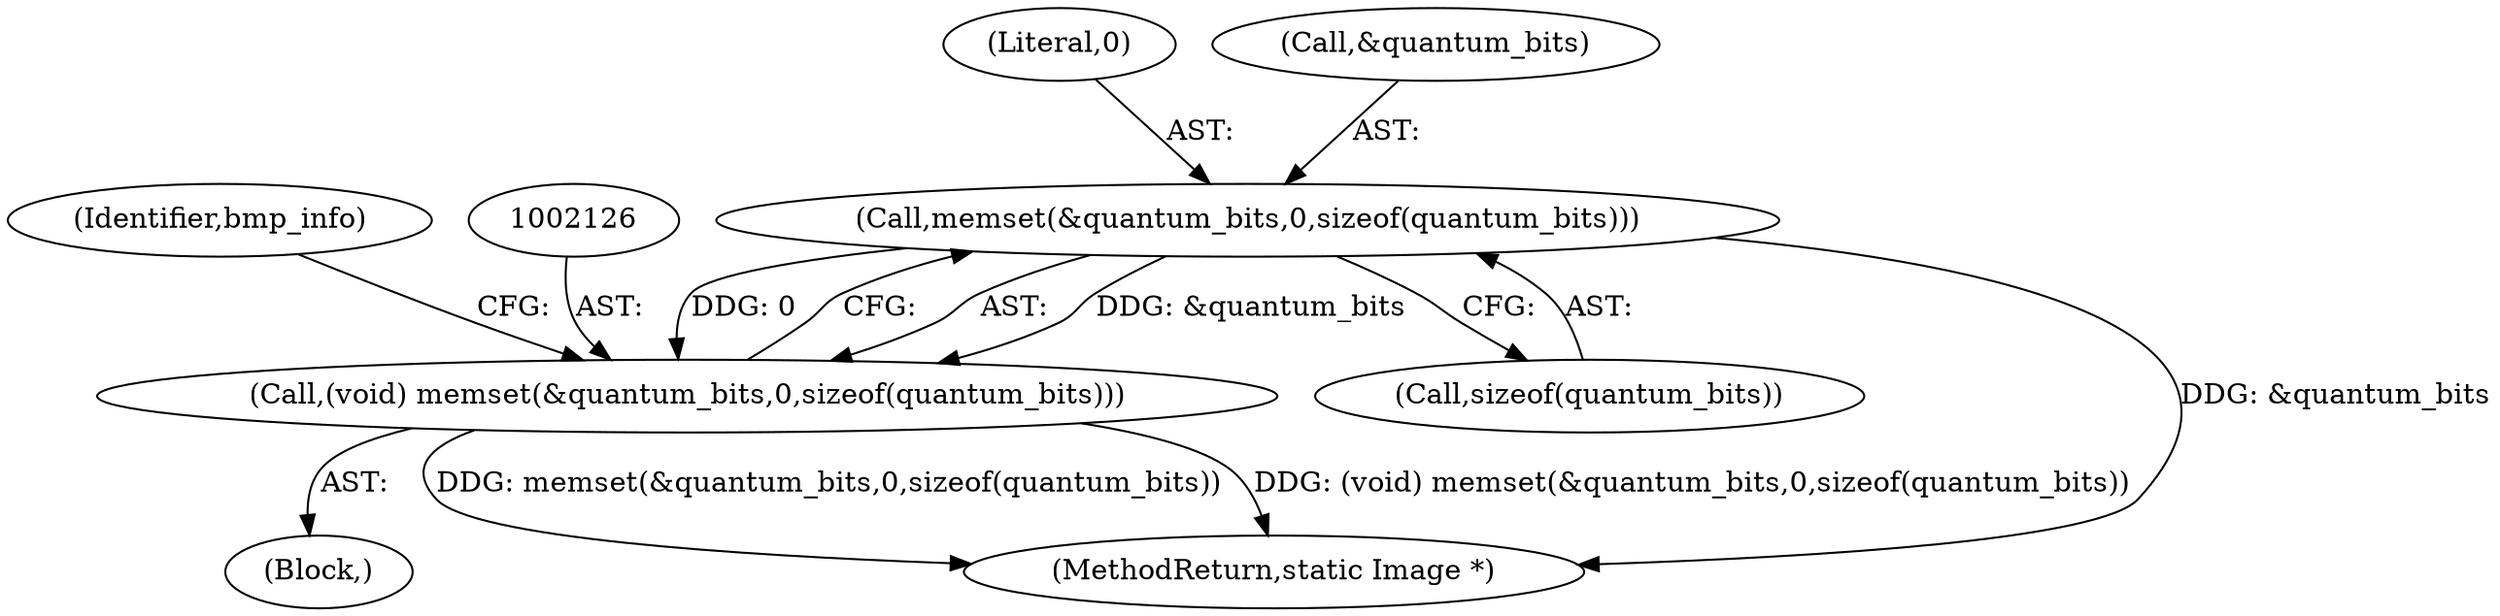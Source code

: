 digraph "0_ImageMagick_fe3066122ef72c82415811d25e9e3fad622c0a99@API" {
"1002127" [label="(Call,memset(&quantum_bits,0,sizeof(quantum_bits)))"];
"1002125" [label="(Call,(void) memset(&quantum_bits,0,sizeof(quantum_bits)))"];
"1002127" [label="(Call,memset(&quantum_bits,0,sizeof(quantum_bits)))"];
"1002125" [label="(Call,(void) memset(&quantum_bits,0,sizeof(quantum_bits)))"];
"1002137" [label="(Identifier,bmp_info)"];
"1002130" [label="(Literal,0)"];
"1002131" [label="(Call,sizeof(quantum_bits))"];
"1004108" [label="(MethodReturn,static Image *)"];
"1002128" [label="(Call,&quantum_bits)"];
"1000254" [label="(Block,)"];
"1002127" -> "1002125"  [label="AST: "];
"1002127" -> "1002131"  [label="CFG: "];
"1002128" -> "1002127"  [label="AST: "];
"1002130" -> "1002127"  [label="AST: "];
"1002131" -> "1002127"  [label="AST: "];
"1002125" -> "1002127"  [label="CFG: "];
"1002127" -> "1004108"  [label="DDG: &quantum_bits"];
"1002127" -> "1002125"  [label="DDG: &quantum_bits"];
"1002127" -> "1002125"  [label="DDG: 0"];
"1002125" -> "1000254"  [label="AST: "];
"1002126" -> "1002125"  [label="AST: "];
"1002137" -> "1002125"  [label="CFG: "];
"1002125" -> "1004108"  [label="DDG: (void) memset(&quantum_bits,0,sizeof(quantum_bits))"];
"1002125" -> "1004108"  [label="DDG: memset(&quantum_bits,0,sizeof(quantum_bits))"];
}

